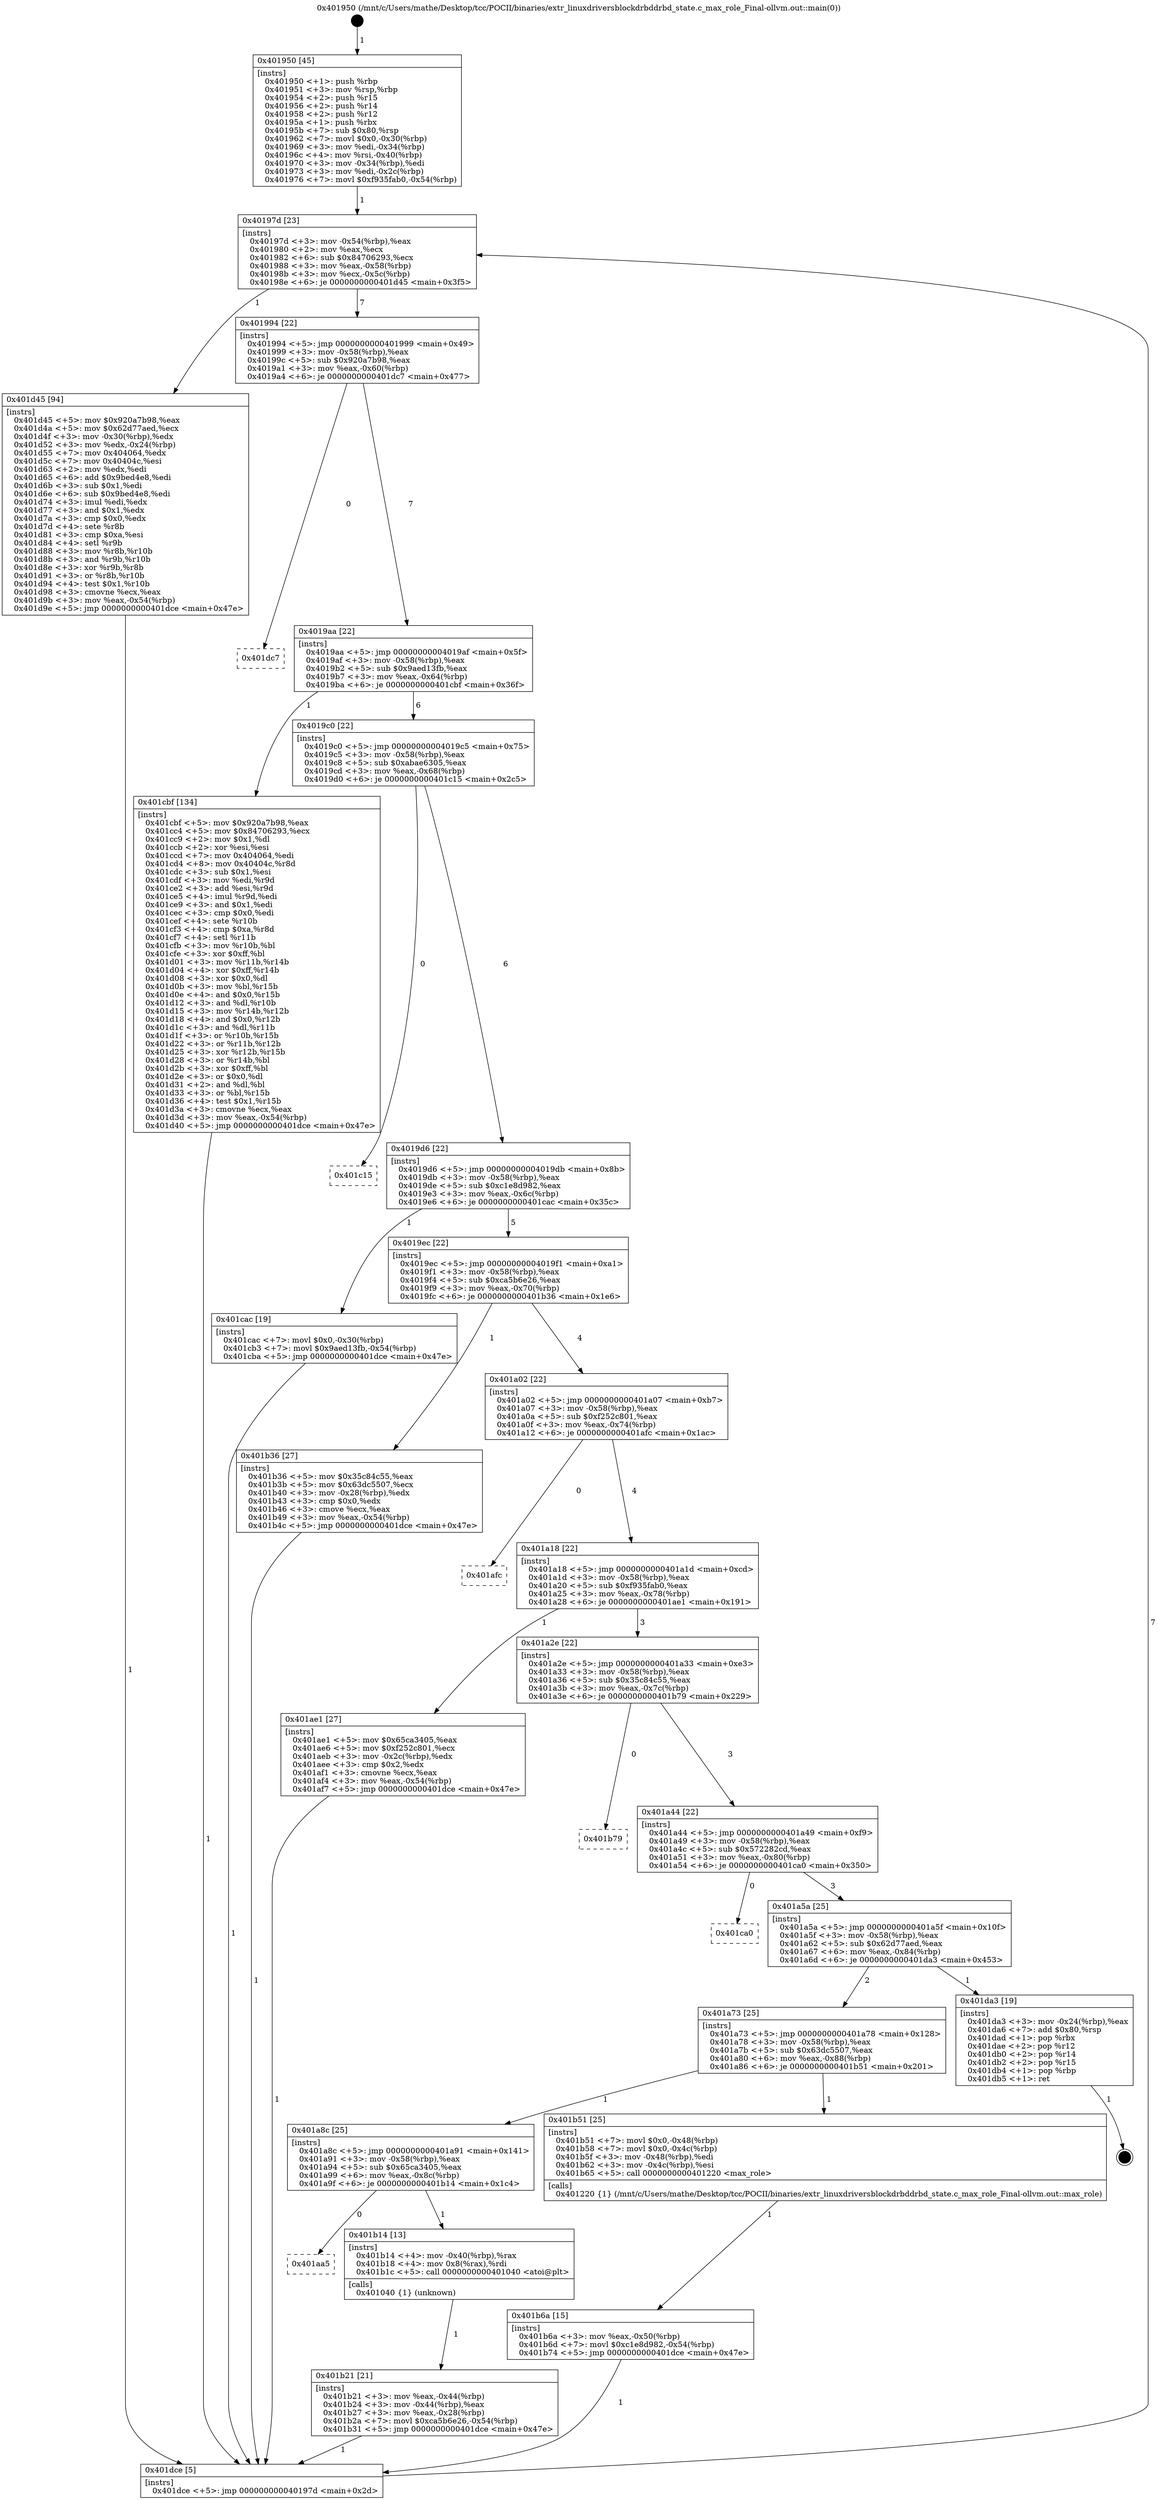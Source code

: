 digraph "0x401950" {
  label = "0x401950 (/mnt/c/Users/mathe/Desktop/tcc/POCII/binaries/extr_linuxdriversblockdrbddrbd_state.c_max_role_Final-ollvm.out::main(0))"
  labelloc = "t"
  node[shape=record]

  Entry [label="",width=0.3,height=0.3,shape=circle,fillcolor=black,style=filled]
  "0x40197d" [label="{
     0x40197d [23]\l
     | [instrs]\l
     &nbsp;&nbsp;0x40197d \<+3\>: mov -0x54(%rbp),%eax\l
     &nbsp;&nbsp;0x401980 \<+2\>: mov %eax,%ecx\l
     &nbsp;&nbsp;0x401982 \<+6\>: sub $0x84706293,%ecx\l
     &nbsp;&nbsp;0x401988 \<+3\>: mov %eax,-0x58(%rbp)\l
     &nbsp;&nbsp;0x40198b \<+3\>: mov %ecx,-0x5c(%rbp)\l
     &nbsp;&nbsp;0x40198e \<+6\>: je 0000000000401d45 \<main+0x3f5\>\l
  }"]
  "0x401d45" [label="{
     0x401d45 [94]\l
     | [instrs]\l
     &nbsp;&nbsp;0x401d45 \<+5\>: mov $0x920a7b98,%eax\l
     &nbsp;&nbsp;0x401d4a \<+5\>: mov $0x62d77aed,%ecx\l
     &nbsp;&nbsp;0x401d4f \<+3\>: mov -0x30(%rbp),%edx\l
     &nbsp;&nbsp;0x401d52 \<+3\>: mov %edx,-0x24(%rbp)\l
     &nbsp;&nbsp;0x401d55 \<+7\>: mov 0x404064,%edx\l
     &nbsp;&nbsp;0x401d5c \<+7\>: mov 0x40404c,%esi\l
     &nbsp;&nbsp;0x401d63 \<+2\>: mov %edx,%edi\l
     &nbsp;&nbsp;0x401d65 \<+6\>: add $0x9bed4e8,%edi\l
     &nbsp;&nbsp;0x401d6b \<+3\>: sub $0x1,%edi\l
     &nbsp;&nbsp;0x401d6e \<+6\>: sub $0x9bed4e8,%edi\l
     &nbsp;&nbsp;0x401d74 \<+3\>: imul %edi,%edx\l
     &nbsp;&nbsp;0x401d77 \<+3\>: and $0x1,%edx\l
     &nbsp;&nbsp;0x401d7a \<+3\>: cmp $0x0,%edx\l
     &nbsp;&nbsp;0x401d7d \<+4\>: sete %r8b\l
     &nbsp;&nbsp;0x401d81 \<+3\>: cmp $0xa,%esi\l
     &nbsp;&nbsp;0x401d84 \<+4\>: setl %r9b\l
     &nbsp;&nbsp;0x401d88 \<+3\>: mov %r8b,%r10b\l
     &nbsp;&nbsp;0x401d8b \<+3\>: and %r9b,%r10b\l
     &nbsp;&nbsp;0x401d8e \<+3\>: xor %r9b,%r8b\l
     &nbsp;&nbsp;0x401d91 \<+3\>: or %r8b,%r10b\l
     &nbsp;&nbsp;0x401d94 \<+4\>: test $0x1,%r10b\l
     &nbsp;&nbsp;0x401d98 \<+3\>: cmovne %ecx,%eax\l
     &nbsp;&nbsp;0x401d9b \<+3\>: mov %eax,-0x54(%rbp)\l
     &nbsp;&nbsp;0x401d9e \<+5\>: jmp 0000000000401dce \<main+0x47e\>\l
  }"]
  "0x401994" [label="{
     0x401994 [22]\l
     | [instrs]\l
     &nbsp;&nbsp;0x401994 \<+5\>: jmp 0000000000401999 \<main+0x49\>\l
     &nbsp;&nbsp;0x401999 \<+3\>: mov -0x58(%rbp),%eax\l
     &nbsp;&nbsp;0x40199c \<+5\>: sub $0x920a7b98,%eax\l
     &nbsp;&nbsp;0x4019a1 \<+3\>: mov %eax,-0x60(%rbp)\l
     &nbsp;&nbsp;0x4019a4 \<+6\>: je 0000000000401dc7 \<main+0x477\>\l
  }"]
  Exit [label="",width=0.3,height=0.3,shape=circle,fillcolor=black,style=filled,peripheries=2]
  "0x401dc7" [label="{
     0x401dc7\l
  }", style=dashed]
  "0x4019aa" [label="{
     0x4019aa [22]\l
     | [instrs]\l
     &nbsp;&nbsp;0x4019aa \<+5\>: jmp 00000000004019af \<main+0x5f\>\l
     &nbsp;&nbsp;0x4019af \<+3\>: mov -0x58(%rbp),%eax\l
     &nbsp;&nbsp;0x4019b2 \<+5\>: sub $0x9aed13fb,%eax\l
     &nbsp;&nbsp;0x4019b7 \<+3\>: mov %eax,-0x64(%rbp)\l
     &nbsp;&nbsp;0x4019ba \<+6\>: je 0000000000401cbf \<main+0x36f\>\l
  }"]
  "0x401b6a" [label="{
     0x401b6a [15]\l
     | [instrs]\l
     &nbsp;&nbsp;0x401b6a \<+3\>: mov %eax,-0x50(%rbp)\l
     &nbsp;&nbsp;0x401b6d \<+7\>: movl $0xc1e8d982,-0x54(%rbp)\l
     &nbsp;&nbsp;0x401b74 \<+5\>: jmp 0000000000401dce \<main+0x47e\>\l
  }"]
  "0x401cbf" [label="{
     0x401cbf [134]\l
     | [instrs]\l
     &nbsp;&nbsp;0x401cbf \<+5\>: mov $0x920a7b98,%eax\l
     &nbsp;&nbsp;0x401cc4 \<+5\>: mov $0x84706293,%ecx\l
     &nbsp;&nbsp;0x401cc9 \<+2\>: mov $0x1,%dl\l
     &nbsp;&nbsp;0x401ccb \<+2\>: xor %esi,%esi\l
     &nbsp;&nbsp;0x401ccd \<+7\>: mov 0x404064,%edi\l
     &nbsp;&nbsp;0x401cd4 \<+8\>: mov 0x40404c,%r8d\l
     &nbsp;&nbsp;0x401cdc \<+3\>: sub $0x1,%esi\l
     &nbsp;&nbsp;0x401cdf \<+3\>: mov %edi,%r9d\l
     &nbsp;&nbsp;0x401ce2 \<+3\>: add %esi,%r9d\l
     &nbsp;&nbsp;0x401ce5 \<+4\>: imul %r9d,%edi\l
     &nbsp;&nbsp;0x401ce9 \<+3\>: and $0x1,%edi\l
     &nbsp;&nbsp;0x401cec \<+3\>: cmp $0x0,%edi\l
     &nbsp;&nbsp;0x401cef \<+4\>: sete %r10b\l
     &nbsp;&nbsp;0x401cf3 \<+4\>: cmp $0xa,%r8d\l
     &nbsp;&nbsp;0x401cf7 \<+4\>: setl %r11b\l
     &nbsp;&nbsp;0x401cfb \<+3\>: mov %r10b,%bl\l
     &nbsp;&nbsp;0x401cfe \<+3\>: xor $0xff,%bl\l
     &nbsp;&nbsp;0x401d01 \<+3\>: mov %r11b,%r14b\l
     &nbsp;&nbsp;0x401d04 \<+4\>: xor $0xff,%r14b\l
     &nbsp;&nbsp;0x401d08 \<+3\>: xor $0x0,%dl\l
     &nbsp;&nbsp;0x401d0b \<+3\>: mov %bl,%r15b\l
     &nbsp;&nbsp;0x401d0e \<+4\>: and $0x0,%r15b\l
     &nbsp;&nbsp;0x401d12 \<+3\>: and %dl,%r10b\l
     &nbsp;&nbsp;0x401d15 \<+3\>: mov %r14b,%r12b\l
     &nbsp;&nbsp;0x401d18 \<+4\>: and $0x0,%r12b\l
     &nbsp;&nbsp;0x401d1c \<+3\>: and %dl,%r11b\l
     &nbsp;&nbsp;0x401d1f \<+3\>: or %r10b,%r15b\l
     &nbsp;&nbsp;0x401d22 \<+3\>: or %r11b,%r12b\l
     &nbsp;&nbsp;0x401d25 \<+3\>: xor %r12b,%r15b\l
     &nbsp;&nbsp;0x401d28 \<+3\>: or %r14b,%bl\l
     &nbsp;&nbsp;0x401d2b \<+3\>: xor $0xff,%bl\l
     &nbsp;&nbsp;0x401d2e \<+3\>: or $0x0,%dl\l
     &nbsp;&nbsp;0x401d31 \<+2\>: and %dl,%bl\l
     &nbsp;&nbsp;0x401d33 \<+3\>: or %bl,%r15b\l
     &nbsp;&nbsp;0x401d36 \<+4\>: test $0x1,%r15b\l
     &nbsp;&nbsp;0x401d3a \<+3\>: cmovne %ecx,%eax\l
     &nbsp;&nbsp;0x401d3d \<+3\>: mov %eax,-0x54(%rbp)\l
     &nbsp;&nbsp;0x401d40 \<+5\>: jmp 0000000000401dce \<main+0x47e\>\l
  }"]
  "0x4019c0" [label="{
     0x4019c0 [22]\l
     | [instrs]\l
     &nbsp;&nbsp;0x4019c0 \<+5\>: jmp 00000000004019c5 \<main+0x75\>\l
     &nbsp;&nbsp;0x4019c5 \<+3\>: mov -0x58(%rbp),%eax\l
     &nbsp;&nbsp;0x4019c8 \<+5\>: sub $0xabae6305,%eax\l
     &nbsp;&nbsp;0x4019cd \<+3\>: mov %eax,-0x68(%rbp)\l
     &nbsp;&nbsp;0x4019d0 \<+6\>: je 0000000000401c15 \<main+0x2c5\>\l
  }"]
  "0x401b21" [label="{
     0x401b21 [21]\l
     | [instrs]\l
     &nbsp;&nbsp;0x401b21 \<+3\>: mov %eax,-0x44(%rbp)\l
     &nbsp;&nbsp;0x401b24 \<+3\>: mov -0x44(%rbp),%eax\l
     &nbsp;&nbsp;0x401b27 \<+3\>: mov %eax,-0x28(%rbp)\l
     &nbsp;&nbsp;0x401b2a \<+7\>: movl $0xca5b6e26,-0x54(%rbp)\l
     &nbsp;&nbsp;0x401b31 \<+5\>: jmp 0000000000401dce \<main+0x47e\>\l
  }"]
  "0x401c15" [label="{
     0x401c15\l
  }", style=dashed]
  "0x4019d6" [label="{
     0x4019d6 [22]\l
     | [instrs]\l
     &nbsp;&nbsp;0x4019d6 \<+5\>: jmp 00000000004019db \<main+0x8b\>\l
     &nbsp;&nbsp;0x4019db \<+3\>: mov -0x58(%rbp),%eax\l
     &nbsp;&nbsp;0x4019de \<+5\>: sub $0xc1e8d982,%eax\l
     &nbsp;&nbsp;0x4019e3 \<+3\>: mov %eax,-0x6c(%rbp)\l
     &nbsp;&nbsp;0x4019e6 \<+6\>: je 0000000000401cac \<main+0x35c\>\l
  }"]
  "0x401aa5" [label="{
     0x401aa5\l
  }", style=dashed]
  "0x401cac" [label="{
     0x401cac [19]\l
     | [instrs]\l
     &nbsp;&nbsp;0x401cac \<+7\>: movl $0x0,-0x30(%rbp)\l
     &nbsp;&nbsp;0x401cb3 \<+7\>: movl $0x9aed13fb,-0x54(%rbp)\l
     &nbsp;&nbsp;0x401cba \<+5\>: jmp 0000000000401dce \<main+0x47e\>\l
  }"]
  "0x4019ec" [label="{
     0x4019ec [22]\l
     | [instrs]\l
     &nbsp;&nbsp;0x4019ec \<+5\>: jmp 00000000004019f1 \<main+0xa1\>\l
     &nbsp;&nbsp;0x4019f1 \<+3\>: mov -0x58(%rbp),%eax\l
     &nbsp;&nbsp;0x4019f4 \<+5\>: sub $0xca5b6e26,%eax\l
     &nbsp;&nbsp;0x4019f9 \<+3\>: mov %eax,-0x70(%rbp)\l
     &nbsp;&nbsp;0x4019fc \<+6\>: je 0000000000401b36 \<main+0x1e6\>\l
  }"]
  "0x401b14" [label="{
     0x401b14 [13]\l
     | [instrs]\l
     &nbsp;&nbsp;0x401b14 \<+4\>: mov -0x40(%rbp),%rax\l
     &nbsp;&nbsp;0x401b18 \<+4\>: mov 0x8(%rax),%rdi\l
     &nbsp;&nbsp;0x401b1c \<+5\>: call 0000000000401040 \<atoi@plt\>\l
     | [calls]\l
     &nbsp;&nbsp;0x401040 \{1\} (unknown)\l
  }"]
  "0x401b36" [label="{
     0x401b36 [27]\l
     | [instrs]\l
     &nbsp;&nbsp;0x401b36 \<+5\>: mov $0x35c84c55,%eax\l
     &nbsp;&nbsp;0x401b3b \<+5\>: mov $0x63dc5507,%ecx\l
     &nbsp;&nbsp;0x401b40 \<+3\>: mov -0x28(%rbp),%edx\l
     &nbsp;&nbsp;0x401b43 \<+3\>: cmp $0x0,%edx\l
     &nbsp;&nbsp;0x401b46 \<+3\>: cmove %ecx,%eax\l
     &nbsp;&nbsp;0x401b49 \<+3\>: mov %eax,-0x54(%rbp)\l
     &nbsp;&nbsp;0x401b4c \<+5\>: jmp 0000000000401dce \<main+0x47e\>\l
  }"]
  "0x401a02" [label="{
     0x401a02 [22]\l
     | [instrs]\l
     &nbsp;&nbsp;0x401a02 \<+5\>: jmp 0000000000401a07 \<main+0xb7\>\l
     &nbsp;&nbsp;0x401a07 \<+3\>: mov -0x58(%rbp),%eax\l
     &nbsp;&nbsp;0x401a0a \<+5\>: sub $0xf252c801,%eax\l
     &nbsp;&nbsp;0x401a0f \<+3\>: mov %eax,-0x74(%rbp)\l
     &nbsp;&nbsp;0x401a12 \<+6\>: je 0000000000401afc \<main+0x1ac\>\l
  }"]
  "0x401a8c" [label="{
     0x401a8c [25]\l
     | [instrs]\l
     &nbsp;&nbsp;0x401a8c \<+5\>: jmp 0000000000401a91 \<main+0x141\>\l
     &nbsp;&nbsp;0x401a91 \<+3\>: mov -0x58(%rbp),%eax\l
     &nbsp;&nbsp;0x401a94 \<+5\>: sub $0x65ca3405,%eax\l
     &nbsp;&nbsp;0x401a99 \<+6\>: mov %eax,-0x8c(%rbp)\l
     &nbsp;&nbsp;0x401a9f \<+6\>: je 0000000000401b14 \<main+0x1c4\>\l
  }"]
  "0x401afc" [label="{
     0x401afc\l
  }", style=dashed]
  "0x401a18" [label="{
     0x401a18 [22]\l
     | [instrs]\l
     &nbsp;&nbsp;0x401a18 \<+5\>: jmp 0000000000401a1d \<main+0xcd\>\l
     &nbsp;&nbsp;0x401a1d \<+3\>: mov -0x58(%rbp),%eax\l
     &nbsp;&nbsp;0x401a20 \<+5\>: sub $0xf935fab0,%eax\l
     &nbsp;&nbsp;0x401a25 \<+3\>: mov %eax,-0x78(%rbp)\l
     &nbsp;&nbsp;0x401a28 \<+6\>: je 0000000000401ae1 \<main+0x191\>\l
  }"]
  "0x401b51" [label="{
     0x401b51 [25]\l
     | [instrs]\l
     &nbsp;&nbsp;0x401b51 \<+7\>: movl $0x0,-0x48(%rbp)\l
     &nbsp;&nbsp;0x401b58 \<+7\>: movl $0x0,-0x4c(%rbp)\l
     &nbsp;&nbsp;0x401b5f \<+3\>: mov -0x48(%rbp),%edi\l
     &nbsp;&nbsp;0x401b62 \<+3\>: mov -0x4c(%rbp),%esi\l
     &nbsp;&nbsp;0x401b65 \<+5\>: call 0000000000401220 \<max_role\>\l
     | [calls]\l
     &nbsp;&nbsp;0x401220 \{1\} (/mnt/c/Users/mathe/Desktop/tcc/POCII/binaries/extr_linuxdriversblockdrbddrbd_state.c_max_role_Final-ollvm.out::max_role)\l
  }"]
  "0x401ae1" [label="{
     0x401ae1 [27]\l
     | [instrs]\l
     &nbsp;&nbsp;0x401ae1 \<+5\>: mov $0x65ca3405,%eax\l
     &nbsp;&nbsp;0x401ae6 \<+5\>: mov $0xf252c801,%ecx\l
     &nbsp;&nbsp;0x401aeb \<+3\>: mov -0x2c(%rbp),%edx\l
     &nbsp;&nbsp;0x401aee \<+3\>: cmp $0x2,%edx\l
     &nbsp;&nbsp;0x401af1 \<+3\>: cmovne %ecx,%eax\l
     &nbsp;&nbsp;0x401af4 \<+3\>: mov %eax,-0x54(%rbp)\l
     &nbsp;&nbsp;0x401af7 \<+5\>: jmp 0000000000401dce \<main+0x47e\>\l
  }"]
  "0x401a2e" [label="{
     0x401a2e [22]\l
     | [instrs]\l
     &nbsp;&nbsp;0x401a2e \<+5\>: jmp 0000000000401a33 \<main+0xe3\>\l
     &nbsp;&nbsp;0x401a33 \<+3\>: mov -0x58(%rbp),%eax\l
     &nbsp;&nbsp;0x401a36 \<+5\>: sub $0x35c84c55,%eax\l
     &nbsp;&nbsp;0x401a3b \<+3\>: mov %eax,-0x7c(%rbp)\l
     &nbsp;&nbsp;0x401a3e \<+6\>: je 0000000000401b79 \<main+0x229\>\l
  }"]
  "0x401dce" [label="{
     0x401dce [5]\l
     | [instrs]\l
     &nbsp;&nbsp;0x401dce \<+5\>: jmp 000000000040197d \<main+0x2d\>\l
  }"]
  "0x401950" [label="{
     0x401950 [45]\l
     | [instrs]\l
     &nbsp;&nbsp;0x401950 \<+1\>: push %rbp\l
     &nbsp;&nbsp;0x401951 \<+3\>: mov %rsp,%rbp\l
     &nbsp;&nbsp;0x401954 \<+2\>: push %r15\l
     &nbsp;&nbsp;0x401956 \<+2\>: push %r14\l
     &nbsp;&nbsp;0x401958 \<+2\>: push %r12\l
     &nbsp;&nbsp;0x40195a \<+1\>: push %rbx\l
     &nbsp;&nbsp;0x40195b \<+7\>: sub $0x80,%rsp\l
     &nbsp;&nbsp;0x401962 \<+7\>: movl $0x0,-0x30(%rbp)\l
     &nbsp;&nbsp;0x401969 \<+3\>: mov %edi,-0x34(%rbp)\l
     &nbsp;&nbsp;0x40196c \<+4\>: mov %rsi,-0x40(%rbp)\l
     &nbsp;&nbsp;0x401970 \<+3\>: mov -0x34(%rbp),%edi\l
     &nbsp;&nbsp;0x401973 \<+3\>: mov %edi,-0x2c(%rbp)\l
     &nbsp;&nbsp;0x401976 \<+7\>: movl $0xf935fab0,-0x54(%rbp)\l
  }"]
  "0x401a73" [label="{
     0x401a73 [25]\l
     | [instrs]\l
     &nbsp;&nbsp;0x401a73 \<+5\>: jmp 0000000000401a78 \<main+0x128\>\l
     &nbsp;&nbsp;0x401a78 \<+3\>: mov -0x58(%rbp),%eax\l
     &nbsp;&nbsp;0x401a7b \<+5\>: sub $0x63dc5507,%eax\l
     &nbsp;&nbsp;0x401a80 \<+6\>: mov %eax,-0x88(%rbp)\l
     &nbsp;&nbsp;0x401a86 \<+6\>: je 0000000000401b51 \<main+0x201\>\l
  }"]
  "0x401b79" [label="{
     0x401b79\l
  }", style=dashed]
  "0x401a44" [label="{
     0x401a44 [22]\l
     | [instrs]\l
     &nbsp;&nbsp;0x401a44 \<+5\>: jmp 0000000000401a49 \<main+0xf9\>\l
     &nbsp;&nbsp;0x401a49 \<+3\>: mov -0x58(%rbp),%eax\l
     &nbsp;&nbsp;0x401a4c \<+5\>: sub $0x572282cd,%eax\l
     &nbsp;&nbsp;0x401a51 \<+3\>: mov %eax,-0x80(%rbp)\l
     &nbsp;&nbsp;0x401a54 \<+6\>: je 0000000000401ca0 \<main+0x350\>\l
  }"]
  "0x401da3" [label="{
     0x401da3 [19]\l
     | [instrs]\l
     &nbsp;&nbsp;0x401da3 \<+3\>: mov -0x24(%rbp),%eax\l
     &nbsp;&nbsp;0x401da6 \<+7\>: add $0x80,%rsp\l
     &nbsp;&nbsp;0x401dad \<+1\>: pop %rbx\l
     &nbsp;&nbsp;0x401dae \<+2\>: pop %r12\l
     &nbsp;&nbsp;0x401db0 \<+2\>: pop %r14\l
     &nbsp;&nbsp;0x401db2 \<+2\>: pop %r15\l
     &nbsp;&nbsp;0x401db4 \<+1\>: pop %rbp\l
     &nbsp;&nbsp;0x401db5 \<+1\>: ret\l
  }"]
  "0x401ca0" [label="{
     0x401ca0\l
  }", style=dashed]
  "0x401a5a" [label="{
     0x401a5a [25]\l
     | [instrs]\l
     &nbsp;&nbsp;0x401a5a \<+5\>: jmp 0000000000401a5f \<main+0x10f\>\l
     &nbsp;&nbsp;0x401a5f \<+3\>: mov -0x58(%rbp),%eax\l
     &nbsp;&nbsp;0x401a62 \<+5\>: sub $0x62d77aed,%eax\l
     &nbsp;&nbsp;0x401a67 \<+6\>: mov %eax,-0x84(%rbp)\l
     &nbsp;&nbsp;0x401a6d \<+6\>: je 0000000000401da3 \<main+0x453\>\l
  }"]
  Entry -> "0x401950" [label=" 1"]
  "0x40197d" -> "0x401d45" [label=" 1"]
  "0x40197d" -> "0x401994" [label=" 7"]
  "0x401da3" -> Exit [label=" 1"]
  "0x401994" -> "0x401dc7" [label=" 0"]
  "0x401994" -> "0x4019aa" [label=" 7"]
  "0x401d45" -> "0x401dce" [label=" 1"]
  "0x4019aa" -> "0x401cbf" [label=" 1"]
  "0x4019aa" -> "0x4019c0" [label=" 6"]
  "0x401cbf" -> "0x401dce" [label=" 1"]
  "0x4019c0" -> "0x401c15" [label=" 0"]
  "0x4019c0" -> "0x4019d6" [label=" 6"]
  "0x401cac" -> "0x401dce" [label=" 1"]
  "0x4019d6" -> "0x401cac" [label=" 1"]
  "0x4019d6" -> "0x4019ec" [label=" 5"]
  "0x401b6a" -> "0x401dce" [label=" 1"]
  "0x4019ec" -> "0x401b36" [label=" 1"]
  "0x4019ec" -> "0x401a02" [label=" 4"]
  "0x401b51" -> "0x401b6a" [label=" 1"]
  "0x401a02" -> "0x401afc" [label=" 0"]
  "0x401a02" -> "0x401a18" [label=" 4"]
  "0x401b21" -> "0x401dce" [label=" 1"]
  "0x401a18" -> "0x401ae1" [label=" 1"]
  "0x401a18" -> "0x401a2e" [label=" 3"]
  "0x401ae1" -> "0x401dce" [label=" 1"]
  "0x401950" -> "0x40197d" [label=" 1"]
  "0x401dce" -> "0x40197d" [label=" 7"]
  "0x401b14" -> "0x401b21" [label=" 1"]
  "0x401a2e" -> "0x401b79" [label=" 0"]
  "0x401a2e" -> "0x401a44" [label=" 3"]
  "0x401a8c" -> "0x401b14" [label=" 1"]
  "0x401a44" -> "0x401ca0" [label=" 0"]
  "0x401a44" -> "0x401a5a" [label=" 3"]
  "0x401b36" -> "0x401dce" [label=" 1"]
  "0x401a5a" -> "0x401da3" [label=" 1"]
  "0x401a5a" -> "0x401a73" [label=" 2"]
  "0x401a8c" -> "0x401aa5" [label=" 0"]
  "0x401a73" -> "0x401b51" [label=" 1"]
  "0x401a73" -> "0x401a8c" [label=" 1"]
}
